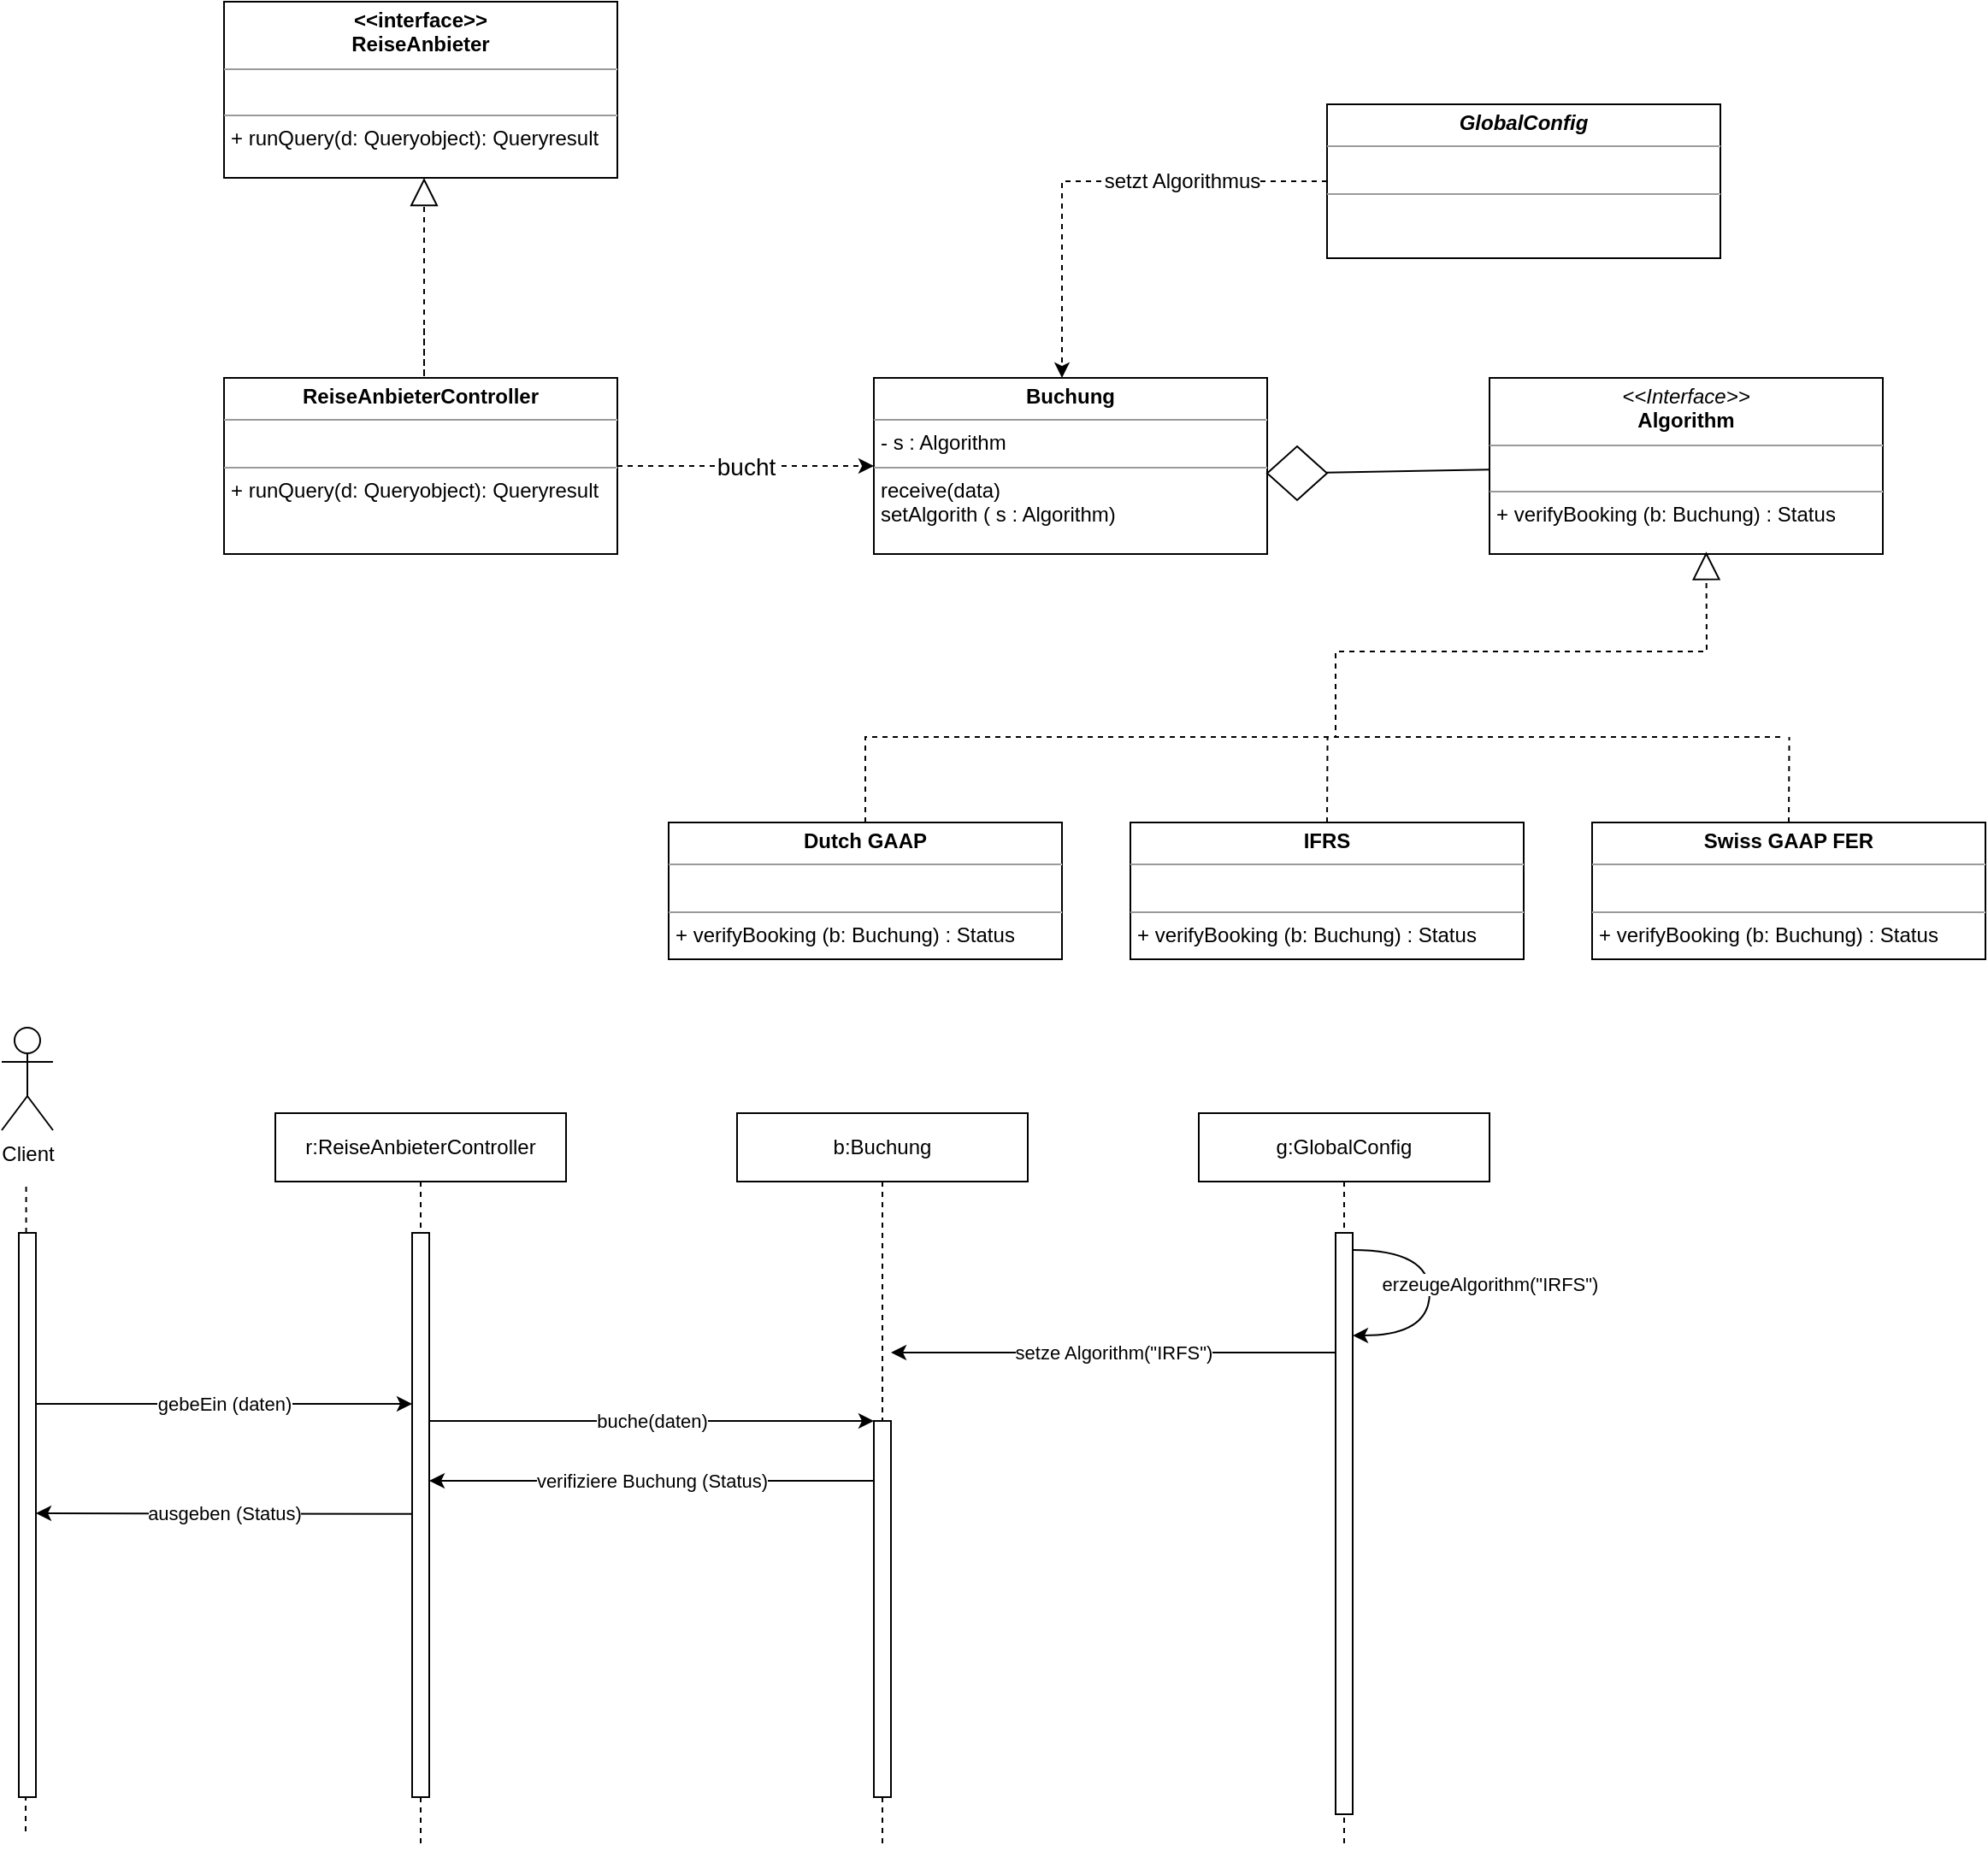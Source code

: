 <mxfile version="27.1.6">
  <diagram name="Page-1" id="c4acf3e9-155e-7222-9cf6-157b1a14988f">
    <mxGraphModel dx="2076" dy="1767" grid="1" gridSize="10" guides="1" tooltips="1" connect="1" arrows="1" fold="1" page="1" pageScale="1" pageWidth="850" pageHeight="1100" background="none" math="0" shadow="0">
      <root>
        <mxCell id="0" />
        <mxCell id="1" parent="0" />
        <mxCell id="UcH5Wo7i8Ctd8OzwUcl7-14" value="&lt;font style=&quot;font-size: 12px;&quot;&gt;setzt Algorithmus&lt;/font&gt;" style="edgeStyle=none;rounded=0;orthogonalLoop=1;jettySize=auto;html=1;exitX=0;exitY=0.5;exitDx=0;exitDy=0;endArrow=classic;endFill=1;dashed=1;strokeWidth=1;" edge="1" parent="1" source="5d2195bd80daf111-15">
          <mxGeometry x="-0.365" relative="1" as="geometry">
            <mxPoint x="-130" y="100" as="targetPoint" />
            <Array as="points">
              <mxPoint x="-130" y="-15" />
            </Array>
            <mxPoint as="offset" />
          </mxGeometry>
        </mxCell>
        <mxCell id="5d2195bd80daf111-15" value="&lt;p style=&quot;margin:0px;margin-top:4px;text-align:center;&quot;&gt;&lt;i&gt;&lt;b&gt;GlobalConfig&lt;/b&gt;&lt;/i&gt;&lt;/p&gt;&lt;hr size=&quot;1&quot;&gt;&lt;p style=&quot;margin:0px;margin-left:4px;&quot;&gt;&lt;br&gt;&lt;/p&gt;&lt;hr size=&quot;1&quot;&gt;&lt;p style=&quot;margin:0px;margin-left:4px;&quot;&gt;&lt;br&gt;&lt;/p&gt;" style="verticalAlign=top;align=left;overflow=fill;fontSize=12;fontFamily=Helvetica;html=1;rounded=0;shadow=0;comic=0;labelBackgroundColor=none;strokeWidth=1" parent="1" vertex="1">
          <mxGeometry x="25" y="-60" width="230" height="90" as="geometry" />
        </mxCell>
        <mxCell id="UcH5Wo7i8Ctd8OzwUcl7-28" value="" style="edgeStyle=none;rounded=0;orthogonalLoop=1;jettySize=auto;html=1;endArrow=none;startFill=0;" edge="1" parent="1" source="5d2195bd80daf111-18" target="UcH5Wo7i8Ctd8OzwUcl7-27">
          <mxGeometry relative="1" as="geometry" />
        </mxCell>
        <mxCell id="5d2195bd80daf111-18" value="&lt;p style=&quot;margin:0px;margin-top:4px;text-align:center;&quot;&gt;&lt;i&gt;&amp;lt;&amp;lt;Interface&amp;gt;&amp;gt;&lt;/i&gt;&lt;br&gt;&lt;b&gt;Algorithm&lt;/b&gt;&lt;/p&gt;&lt;hr size=&quot;1&quot;&gt;&lt;p style=&quot;margin:0px;margin-left:4px;&quot;&gt;&lt;br&gt;&lt;/p&gt;&lt;hr size=&quot;1&quot;&gt;&lt;p style=&quot;margin:0px;margin-left:4px;&quot;&gt;+ verifyBooking (b: Buchung) : Status&lt;br&gt;&lt;/p&gt;" style="verticalAlign=top;align=left;overflow=fill;fontSize=12;fontFamily=Helvetica;html=1;rounded=0;shadow=0;comic=0;labelBackgroundColor=none;strokeWidth=1" parent="1" vertex="1">
          <mxGeometry x="120" y="100" width="230" height="103" as="geometry" />
        </mxCell>
        <mxCell id="UcH5Wo7i8Ctd8OzwUcl7-4" style="edgeStyle=none;rounded=0;orthogonalLoop=1;jettySize=auto;html=1;entryX=0.551;entryY=0.987;entryDx=0;entryDy=0;entryPerimeter=0;dashed=1;endArrow=block;endFill=0;startSize=8;endSize=14;" edge="1" parent="1" target="5d2195bd80daf111-18">
          <mxGeometry relative="1" as="geometry">
            <mxPoint x="290" y="310" as="sourcePoint" />
            <Array as="points">
              <mxPoint x="30" y="310" />
              <mxPoint x="30" y="290" />
              <mxPoint x="30" y="260" />
              <mxPoint x="247" y="260" />
            </Array>
          </mxGeometry>
        </mxCell>
        <mxCell id="UcH5Wo7i8Ctd8OzwUcl7-11" style="edgeStyle=none;rounded=0;orthogonalLoop=1;jettySize=auto;html=1;exitX=0.5;exitY=0;exitDx=0;exitDy=0;endArrow=none;startFill=0;dashed=1;" edge="1" parent="1" source="UcH5Wo7i8Ctd8OzwUcl7-5">
          <mxGeometry relative="1" as="geometry">
            <mxPoint x="295.286" y="310" as="targetPoint" />
          </mxGeometry>
        </mxCell>
        <mxCell id="UcH5Wo7i8Ctd8OzwUcl7-5" value="&lt;p style=&quot;margin:0px;margin-top:4px;text-align:center;&quot;&gt;&lt;b&gt;Swiss GAAP FER&lt;/b&gt;&lt;/p&gt;&lt;hr size=&quot;1&quot;&gt;&lt;p style=&quot;margin:0px;margin-left:4px;&quot;&gt;&lt;br&gt;&lt;/p&gt;&lt;hr size=&quot;1&quot;&gt;&lt;p style=&quot;margin:0px;margin-left:4px;&quot;&gt;+ verifyBooking (b: Buchung) : Status&lt;br&gt;&lt;/p&gt;" style="verticalAlign=top;align=left;overflow=fill;fontSize=12;fontFamily=Helvetica;html=1;rounded=0;shadow=0;comic=0;labelBackgroundColor=none;strokeWidth=1" vertex="1" parent="1">
          <mxGeometry x="180" y="360" width="230" height="80" as="geometry" />
        </mxCell>
        <mxCell id="UcH5Wo7i8Ctd8OzwUcl7-6" value="&lt;p style=&quot;margin:0px;margin-top:4px;text-align:center;&quot;&gt;&lt;b&gt;Dutch GAAP&lt;/b&gt;&lt;/p&gt;&lt;hr size=&quot;1&quot;&gt;&lt;p style=&quot;margin:0px;margin-left:4px;&quot;&gt;&lt;br&gt;&lt;/p&gt;&lt;hr size=&quot;1&quot;&gt;&lt;p style=&quot;margin:0px;margin-left:4px;&quot;&gt;+ verifyBooking (b: Buchung) : Status&lt;br&gt;&lt;/p&gt;" style="verticalAlign=top;align=left;overflow=fill;fontSize=12;fontFamily=Helvetica;html=1;rounded=0;shadow=0;comic=0;labelBackgroundColor=none;strokeWidth=1" vertex="1" parent="1">
          <mxGeometry x="-360" y="360" width="230" height="80" as="geometry" />
        </mxCell>
        <mxCell id="UcH5Wo7i8Ctd8OzwUcl7-10" style="edgeStyle=none;rounded=0;orthogonalLoop=1;jettySize=auto;html=1;exitX=0.5;exitY=0;exitDx=0;exitDy=0;endArrow=none;startFill=0;dashed=1;" edge="1" parent="1" source="UcH5Wo7i8Ctd8OzwUcl7-7">
          <mxGeometry relative="1" as="geometry">
            <mxPoint x="25.286" y="310" as="targetPoint" />
          </mxGeometry>
        </mxCell>
        <mxCell id="UcH5Wo7i8Ctd8OzwUcl7-7" value="&lt;p style=&quot;margin:0px;margin-top:4px;text-align:center;&quot;&gt;&lt;b&gt;IFRS&lt;/b&gt;&lt;/p&gt;&lt;hr size=&quot;1&quot;&gt;&lt;p style=&quot;margin:0px;margin-left:4px;&quot;&gt;&lt;br&gt;&lt;/p&gt;&lt;hr size=&quot;1&quot;&gt;&lt;p style=&quot;margin:0px;margin-left:4px;&quot;&gt;+ verifyBooking (b: Buchung) : Status&lt;br&gt;&lt;/p&gt;" style="verticalAlign=top;align=left;overflow=fill;fontSize=12;fontFamily=Helvetica;html=1;rounded=0;shadow=0;comic=0;labelBackgroundColor=none;strokeWidth=1" vertex="1" parent="1">
          <mxGeometry x="-90" y="360" width="230" height="80" as="geometry" />
        </mxCell>
        <mxCell id="UcH5Wo7i8Ctd8OzwUcl7-8" style="edgeStyle=none;rounded=0;orthogonalLoop=1;jettySize=auto;html=1;entryX=0.5;entryY=0;entryDx=0;entryDy=0;dashed=1;endArrow=none;endFill=0;startSize=8;endSize=14;startFill=0;" edge="1" parent="1" target="UcH5Wo7i8Ctd8OzwUcl7-6">
          <mxGeometry relative="1" as="geometry">
            <mxPoint x="200" y="310" as="sourcePoint" />
            <mxPoint x="330" y="310" as="targetPoint" />
            <Array as="points">
              <mxPoint y="310" />
              <mxPoint x="-245" y="310" />
            </Array>
          </mxGeometry>
        </mxCell>
        <mxCell id="UcH5Wo7i8Ctd8OzwUcl7-19" value="&lt;p style=&quot;margin:0px;margin-top:4px;text-align:center;&quot;&gt;&lt;b style=&quot;text-wrap-mode: wrap;&quot;&gt;&amp;lt;&amp;lt;interface&amp;gt;&amp;gt;&lt;br&gt;ReiseAnbieter&lt;/b&gt;&lt;/p&gt;&lt;hr size=&quot;1&quot;&gt;&lt;p style=&quot;margin:0px;margin-left:4px;&quot;&gt;&lt;br&gt;&lt;/p&gt;&lt;hr size=&quot;1&quot;&gt;&lt;p style=&quot;margin:0px;margin-left:4px;&quot;&gt;&lt;span style=&quot;text-wrap-mode: wrap;&quot;&gt;+ runQuery(d: Queryobject): Queryresult&lt;/span&gt;&lt;/p&gt;" style="verticalAlign=top;align=left;overflow=fill;fontSize=12;fontFamily=Helvetica;html=1;rounded=0;shadow=0;comic=0;labelBackgroundColor=none;strokeWidth=1" vertex="1" parent="1">
          <mxGeometry x="-620" y="-120" width="230" height="103" as="geometry" />
        </mxCell>
        <mxCell id="UcH5Wo7i8Ctd8OzwUcl7-20" style="edgeStyle=none;rounded=0;orthogonalLoop=1;jettySize=auto;html=1;entryX=0.551;entryY=0.987;entryDx=0;entryDy=0;entryPerimeter=0;dashed=1;endArrow=block;endFill=0;startSize=8;endSize=14;" edge="1" parent="1">
          <mxGeometry relative="1" as="geometry">
            <mxPoint x="-503" y="71" as="sourcePoint" />
            <mxPoint x="-503" y="-17" as="targetPoint" />
            <Array as="points">
              <mxPoint x="-503" y="100" />
              <mxPoint x="-503" y="71" />
            </Array>
          </mxGeometry>
        </mxCell>
        <mxCell id="UcH5Wo7i8Ctd8OzwUcl7-29" value="&lt;font style=&quot;font-size: 14px;&quot;&gt;bucht&lt;/font&gt;" style="edgeStyle=none;rounded=0;orthogonalLoop=1;jettySize=auto;html=1;exitX=1;exitY=0.5;exitDx=0;exitDy=0;entryX=0;entryY=0.5;entryDx=0;entryDy=0;dashed=1;" edge="1" parent="1" source="UcH5Wo7i8Ctd8OzwUcl7-21" target="UcH5Wo7i8Ctd8OzwUcl7-22">
          <mxGeometry relative="1" as="geometry" />
        </mxCell>
        <mxCell id="UcH5Wo7i8Ctd8OzwUcl7-21" value="&lt;p style=&quot;margin:0px;margin-top:4px;text-align:center;&quot;&gt;&lt;b&gt;ReiseAnbieterController&lt;/b&gt;&lt;/p&gt;&lt;hr size=&quot;1&quot;&gt;&lt;p style=&quot;margin:0px;margin-left:4px;&quot;&gt;&lt;br&gt;&lt;/p&gt;&lt;hr size=&quot;1&quot;&gt;&lt;p style=&quot;margin:0px;margin-left:4px;&quot;&gt;&lt;span style=&quot;text-wrap-mode: wrap;&quot;&gt;+ runQuery(d: Queryobject): Queryresult&lt;/span&gt;&lt;/p&gt;" style="verticalAlign=top;align=left;overflow=fill;fontSize=12;fontFamily=Helvetica;html=1;rounded=0;shadow=0;comic=0;labelBackgroundColor=none;strokeWidth=1" vertex="1" parent="1">
          <mxGeometry x="-620" y="100" width="230" height="103" as="geometry" />
        </mxCell>
        <mxCell id="UcH5Wo7i8Ctd8OzwUcl7-22" value="&lt;p style=&quot;margin:0px;margin-top:4px;text-align:center;&quot;&gt;&lt;b&gt;Buchung&lt;/b&gt;&lt;/p&gt;&lt;hr size=&quot;1&quot;&gt;&lt;p style=&quot;margin:0px;margin-left:4px;&quot;&gt;- s : Algorithm&lt;/p&gt;&lt;hr size=&quot;1&quot;&gt;&lt;p style=&quot;margin:0px;margin-left:4px;&quot;&gt;&lt;span style=&quot;text-wrap-mode: wrap;&quot;&gt;receive(data)&lt;/span&gt;&lt;/p&gt;&lt;p style=&quot;margin:0px;margin-left:4px;&quot;&gt;&lt;span style=&quot;text-wrap-mode: wrap;&quot;&gt;setAlgorith ( s : Algorithm)&lt;/span&gt;&lt;/p&gt;" style="verticalAlign=top;align=left;overflow=fill;fontSize=12;fontFamily=Helvetica;html=1;rounded=0;shadow=0;comic=0;labelBackgroundColor=none;strokeWidth=1" vertex="1" parent="1">
          <mxGeometry x="-240" y="100" width="230" height="103" as="geometry" />
        </mxCell>
        <mxCell id="UcH5Wo7i8Ctd8OzwUcl7-27" value="" style="rhombus;whiteSpace=wrap;html=1;align=left;verticalAlign=top;rounded=0;shadow=0;comic=0;labelBackgroundColor=none;strokeWidth=1;" vertex="1" parent="1">
          <mxGeometry x="-10" y="140" width="35" height="31.5" as="geometry" />
        </mxCell>
        <mxCell id="UcH5Wo7i8Ctd8OzwUcl7-30" value="&lt;span style=&quot;text-wrap-mode: nowrap;&quot;&gt;r:ReiseAnbieterController&lt;/span&gt;" style="shape=umlLifeline;perimeter=lifelinePerimeter;whiteSpace=wrap;html=1;container=1;dropTarget=0;collapsible=0;recursiveResize=0;outlineConnect=0;portConstraint=eastwest;newEdgeStyle={&quot;curved&quot;:0,&quot;rounded&quot;:0};" vertex="1" parent="1">
          <mxGeometry x="-590" y="530" width="170" height="430" as="geometry" />
        </mxCell>
        <mxCell id="UcH5Wo7i8Ctd8OzwUcl7-31" value="" style="html=1;points=[[0,0,0,0,5],[0,1,0,0,-5],[1,0,0,0,5],[1,1,0,0,-5]];perimeter=orthogonalPerimeter;outlineConnect=0;targetShapes=umlLifeline;portConstraint=eastwest;newEdgeStyle={&quot;curved&quot;:0,&quot;rounded&quot;:0};" vertex="1" parent="UcH5Wo7i8Ctd8OzwUcl7-30">
          <mxGeometry x="80" y="70" width="10" height="330" as="geometry" />
        </mxCell>
        <mxCell id="UcH5Wo7i8Ctd8OzwUcl7-32" value="b:Buchung" style="shape=umlLifeline;perimeter=lifelinePerimeter;whiteSpace=wrap;html=1;container=1;dropTarget=0;collapsible=0;recursiveResize=0;outlineConnect=0;portConstraint=eastwest;newEdgeStyle={&quot;curved&quot;:0,&quot;rounded&quot;:0};" vertex="1" parent="1">
          <mxGeometry x="-320" y="530" width="170" height="430" as="geometry" />
        </mxCell>
        <mxCell id="UcH5Wo7i8Ctd8OzwUcl7-33" value="" style="html=1;points=[[0,0,0,0,5],[0,1,0,0,-5],[1,0,0,0,5],[1,1,0,0,-5]];perimeter=orthogonalPerimeter;outlineConnect=0;targetShapes=umlLifeline;portConstraint=eastwest;newEdgeStyle={&quot;curved&quot;:0,&quot;rounded&quot;:0};" vertex="1" parent="UcH5Wo7i8Ctd8OzwUcl7-32">
          <mxGeometry x="80" y="180" width="10" height="220" as="geometry" />
        </mxCell>
        <mxCell id="UcH5Wo7i8Ctd8OzwUcl7-34" value="g:GlobalConfig" style="shape=umlLifeline;perimeter=lifelinePerimeter;whiteSpace=wrap;html=1;container=1;dropTarget=0;collapsible=0;recursiveResize=0;outlineConnect=0;portConstraint=eastwest;newEdgeStyle={&quot;curved&quot;:0,&quot;rounded&quot;:0};" vertex="1" parent="1">
          <mxGeometry x="-50" y="530" width="170" height="430" as="geometry" />
        </mxCell>
        <mxCell id="UcH5Wo7i8Ctd8OzwUcl7-35" value="" style="html=1;points=[[0,0,0,0,5],[0,1,0,0,-5],[1,0,0,0,5],[1,1,0,0,-5]];perimeter=orthogonalPerimeter;outlineConnect=0;targetShapes=umlLifeline;portConstraint=eastwest;newEdgeStyle={&quot;curved&quot;:0,&quot;rounded&quot;:0};" vertex="1" parent="UcH5Wo7i8Ctd8OzwUcl7-34">
          <mxGeometry x="80" y="70" width="10" height="340" as="geometry" />
        </mxCell>
        <mxCell id="UcH5Wo7i8Ctd8OzwUcl7-36" value="Client" style="shape=umlActor;verticalLabelPosition=bottom;verticalAlign=top;html=1;outlineConnect=0;" vertex="1" parent="1">
          <mxGeometry x="-750" y="480" width="30" height="60" as="geometry" />
        </mxCell>
        <mxCell id="UcH5Wo7i8Ctd8OzwUcl7-39" style="edgeStyle=none;rounded=0;orthogonalLoop=1;jettySize=auto;html=1;dashed=1;endArrow=none;endFill=0;startSize=8;endSize=14;startFill=0;" edge="1" parent="1" source="UcH5Wo7i8Ctd8OzwUcl7-41">
          <mxGeometry relative="1" as="geometry">
            <mxPoint x="-736" y="950" as="sourcePoint" />
            <mxPoint x="-735.71" y="570" as="targetPoint" />
            <Array as="points" />
          </mxGeometry>
        </mxCell>
        <mxCell id="UcH5Wo7i8Ctd8OzwUcl7-42" value="" style="edgeStyle=none;rounded=0;orthogonalLoop=1;jettySize=auto;html=1;dashed=1;endArrow=none;endFill=0;startSize=8;endSize=14;startFill=0;" edge="1" parent="1" target="UcH5Wo7i8Ctd8OzwUcl7-41">
          <mxGeometry relative="1" as="geometry">
            <mxPoint x="-736" y="950" as="sourcePoint" />
            <mxPoint x="-735.71" y="570" as="targetPoint" />
            <Array as="points">
              <mxPoint x="-735.71" y="790" />
              <mxPoint x="-735.71" y="740" />
              <mxPoint x="-735.71" y="710" />
            </Array>
          </mxGeometry>
        </mxCell>
        <mxCell id="UcH5Wo7i8Ctd8OzwUcl7-41" value="" style="html=1;points=[[0,0,0,0,5],[0,1,0,0,-5],[1,0,0,0,5],[1,1,0,0,-5]];perimeter=orthogonalPerimeter;outlineConnect=0;targetShapes=umlLifeline;portConstraint=eastwest;newEdgeStyle={&quot;curved&quot;:0,&quot;rounded&quot;:0};" vertex="1" parent="1">
          <mxGeometry x="-740" y="600" width="10" height="330" as="geometry" />
        </mxCell>
        <mxCell id="UcH5Wo7i8Ctd8OzwUcl7-43" value="setze Algorithm(&quot;IRFS&quot;)" style="edgeStyle=none;rounded=0;orthogonalLoop=1;jettySize=auto;html=1;curved=0;" edge="1" parent="1">
          <mxGeometry relative="1" as="geometry">
            <mxPoint x="30" y="670" as="sourcePoint" />
            <mxPoint x="-230" y="670" as="targetPoint" />
          </mxGeometry>
        </mxCell>
        <mxCell id="UcH5Wo7i8Ctd8OzwUcl7-44" value="erzeugeAlgorithm(&quot;IRFS&quot;)" style="edgeStyle=orthogonalEdgeStyle;rounded=0;orthogonalLoop=1;jettySize=auto;html=1;curved=1;" edge="1" parent="1">
          <mxGeometry x="-0.072" y="35" relative="1" as="geometry">
            <mxPoint x="40" y="610" as="sourcePoint" />
            <mxPoint x="40" y="660.008" as="targetPoint" />
            <Array as="points">
              <mxPoint x="85" y="610" />
              <mxPoint x="85" y="660" />
            </Array>
            <mxPoint as="offset" />
          </mxGeometry>
        </mxCell>
        <mxCell id="UcH5Wo7i8Ctd8OzwUcl7-45" value="gebeEin (daten)" style="endArrow=classic;html=1;rounded=0;" edge="1" parent="1" target="UcH5Wo7i8Ctd8OzwUcl7-31">
          <mxGeometry width="50" height="50" relative="1" as="geometry">
            <mxPoint x="-730" y="700" as="sourcePoint" />
            <mxPoint x="-390" y="700" as="targetPoint" />
          </mxGeometry>
        </mxCell>
        <mxCell id="UcH5Wo7i8Ctd8OzwUcl7-46" value="buche(daten)" style="endArrow=classic;html=1;rounded=0;" edge="1" parent="1">
          <mxGeometry width="50" height="50" relative="1" as="geometry">
            <mxPoint x="-500" y="710" as="sourcePoint" />
            <mxPoint x="-240" y="710" as="targetPoint" />
          </mxGeometry>
        </mxCell>
        <mxCell id="UcH5Wo7i8Ctd8OzwUcl7-47" value="verifiziere Buchung (Status)" style="endArrow=classic;html=1;rounded=0;" edge="1" parent="1" target="UcH5Wo7i8Ctd8OzwUcl7-31">
          <mxGeometry width="50" height="50" relative="1" as="geometry">
            <mxPoint x="-240" y="745" as="sourcePoint" />
            <mxPoint x="-410" y="780" as="targetPoint" />
          </mxGeometry>
        </mxCell>
        <mxCell id="UcH5Wo7i8Ctd8OzwUcl7-48" value="ausgeben (Status)" style="endArrow=classic;html=1;rounded=0;" edge="1" parent="1">
          <mxGeometry width="50" height="50" relative="1" as="geometry">
            <mxPoint x="-510" y="764.41" as="sourcePoint" />
            <mxPoint x="-730" y="764" as="targetPoint" />
          </mxGeometry>
        </mxCell>
      </root>
    </mxGraphModel>
  </diagram>
</mxfile>
